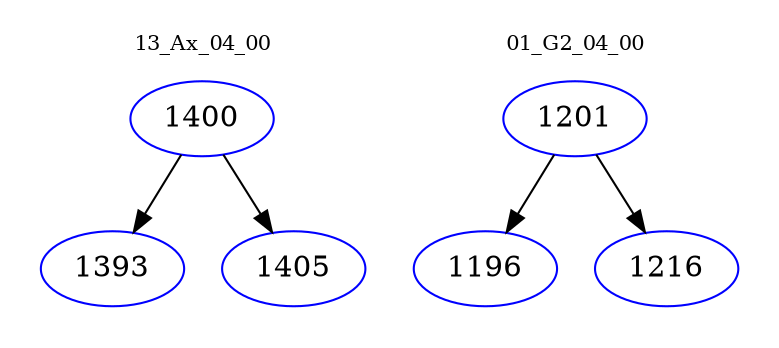 digraph{
subgraph cluster_0 {
color = white
label = "13_Ax_04_00";
fontsize=10;
T0_1400 [label="1400", color="blue"]
T0_1400 -> T0_1393 [color="black"]
T0_1393 [label="1393", color="blue"]
T0_1400 -> T0_1405 [color="black"]
T0_1405 [label="1405", color="blue"]
}
subgraph cluster_1 {
color = white
label = "01_G2_04_00";
fontsize=10;
T1_1201 [label="1201", color="blue"]
T1_1201 -> T1_1196 [color="black"]
T1_1196 [label="1196", color="blue"]
T1_1201 -> T1_1216 [color="black"]
T1_1216 [label="1216", color="blue"]
}
}
